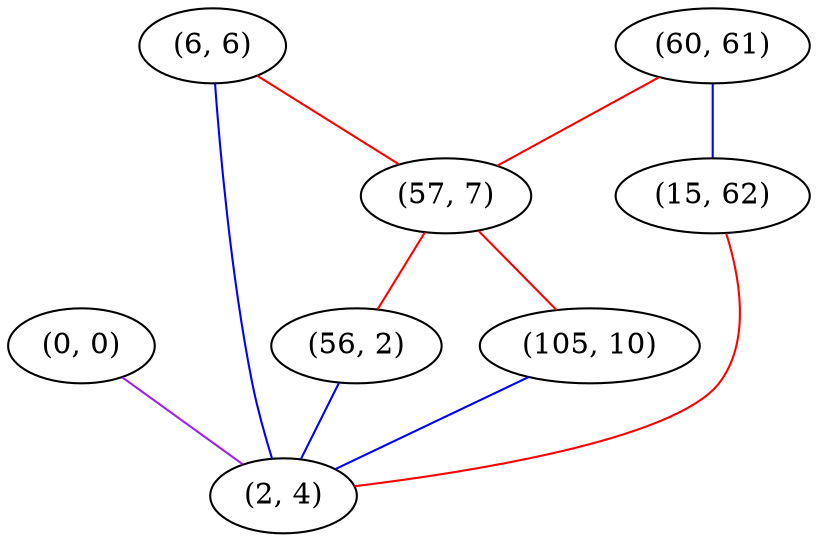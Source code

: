 graph "" {
"(0, 0)";
"(6, 6)";
"(60, 61)";
"(15, 62)";
"(57, 7)";
"(105, 10)";
"(56, 2)";
"(2, 4)";
"(0, 0)" -- "(2, 4)"  [color=purple, key=0, weight=4];
"(6, 6)" -- "(2, 4)"  [color=blue, key=0, weight=3];
"(6, 6)" -- "(57, 7)"  [color=red, key=0, weight=1];
"(60, 61)" -- "(15, 62)"  [color=blue, key=0, weight=3];
"(60, 61)" -- "(57, 7)"  [color=red, key=0, weight=1];
"(15, 62)" -- "(2, 4)"  [color=red, key=0, weight=1];
"(57, 7)" -- "(105, 10)"  [color=red, key=0, weight=1];
"(57, 7)" -- "(56, 2)"  [color=red, key=0, weight=1];
"(105, 10)" -- "(2, 4)"  [color=blue, key=0, weight=3];
"(56, 2)" -- "(2, 4)"  [color=blue, key=0, weight=3];
}
